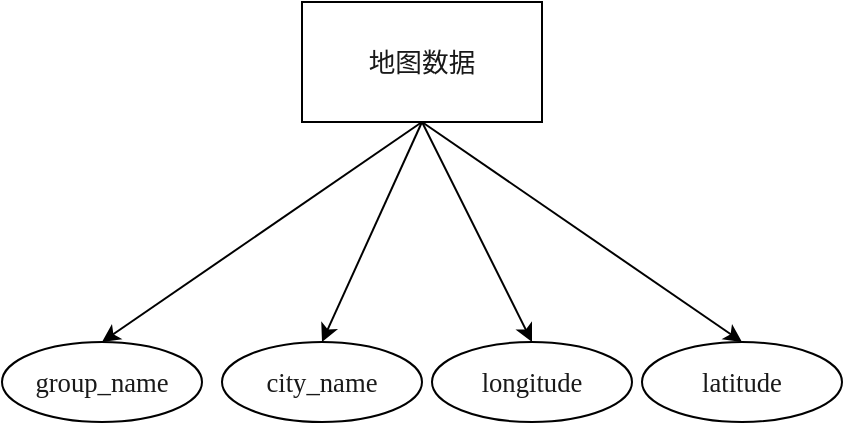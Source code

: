 <mxfile version="26.2.9">
  <diagram id="R2lEEEUBdFMjLlhIrx00" name="Page-1">
    <mxGraphModel dx="1428" dy="748" grid="1" gridSize="10" guides="1" tooltips="1" connect="1" arrows="1" fold="1" page="1" pageScale="1" pageWidth="850" pageHeight="1100" math="0" shadow="0" extFonts="Permanent Marker^https://fonts.googleapis.com/css?family=Permanent+Marker">
      <root>
        <mxCell id="0" />
        <mxCell id="1" parent="0" />
        <mxCell id="Su-DI4oxbDsg7kpJFaRY-3" style="rounded=0;orthogonalLoop=1;jettySize=auto;html=1;exitX=0.5;exitY=1;exitDx=0;exitDy=0;entryX=0.5;entryY=0;entryDx=0;entryDy=0;" edge="1" parent="1" source="Su-DI4oxbDsg7kpJFaRY-1" target="Su-DI4oxbDsg7kpJFaRY-25">
          <mxGeometry relative="1" as="geometry">
            <mxPoint x="440" y="560" as="targetPoint" />
          </mxGeometry>
        </mxCell>
        <mxCell id="Su-DI4oxbDsg7kpJFaRY-4" style="rounded=0;orthogonalLoop=1;jettySize=auto;html=1;exitX=0.5;exitY=1;exitDx=0;exitDy=0;entryX=0.5;entryY=0;entryDx=0;entryDy=0;" edge="1" parent="1" source="Su-DI4oxbDsg7kpJFaRY-1" target="Su-DI4oxbDsg7kpJFaRY-23">
          <mxGeometry relative="1" as="geometry">
            <mxPoint x="255" y="560" as="targetPoint" />
          </mxGeometry>
        </mxCell>
        <mxCell id="Su-DI4oxbDsg7kpJFaRY-5" style="rounded=0;orthogonalLoop=1;jettySize=auto;html=1;exitX=0.5;exitY=1;exitDx=0;exitDy=0;entryX=0.5;entryY=0;entryDx=0;entryDy=0;" edge="1" parent="1" source="Su-DI4oxbDsg7kpJFaRY-1" target="Su-DI4oxbDsg7kpJFaRY-24">
          <mxGeometry relative="1" as="geometry">
            <mxPoint x="400" y="560" as="targetPoint" />
          </mxGeometry>
        </mxCell>
        <mxCell id="Su-DI4oxbDsg7kpJFaRY-6" style="rounded=0;orthogonalLoop=1;jettySize=auto;html=1;exitX=0.5;exitY=1;exitDx=0;exitDy=0;entryX=0.5;entryY=0;entryDx=0;entryDy=0;" edge="1" parent="1" source="Su-DI4oxbDsg7kpJFaRY-1" target="Su-DI4oxbDsg7kpJFaRY-22">
          <mxGeometry relative="1" as="geometry">
            <mxPoint x="120" y="560" as="targetPoint" />
          </mxGeometry>
        </mxCell>
        <mxCell id="Su-DI4oxbDsg7kpJFaRY-1" value="&lt;span style=&quot;color: rgb(25, 25, 25); font-family: &amp;quot;Microsoft YaHei&amp;quot;; font-size: 13.333px; white-space-collapse: preserve; background-color: rgb(255, 255, 255);&quot;&gt;地图数据&lt;/span&gt;" style="rounded=0;whiteSpace=wrap;html=1;" vertex="1" parent="1">
          <mxGeometry x="260" y="400" width="120" height="60" as="geometry" />
        </mxCell>
        <mxCell id="Su-DI4oxbDsg7kpJFaRY-22" value="&lt;div&gt;&lt;span style=&quot;color: rgb(25, 25, 25); font-family: &amp;quot;Microsoft YaHei&amp;quot;; font-size: 13.333px; white-space-collapse: preserve; background-color: rgb(255, 255, 255);&quot;&gt;group_name&lt;/span&gt;&lt;br&gt;&lt;/div&gt;" style="ellipse;whiteSpace=wrap;html=1;align=center;" vertex="1" parent="1">
          <mxGeometry x="110" y="570" width="100" height="40" as="geometry" />
        </mxCell>
        <mxCell id="Su-DI4oxbDsg7kpJFaRY-23" value="&lt;span style=&quot;color: rgb(25, 25, 25); font-family: &amp;quot;Microsoft YaHei&amp;quot;; font-size: 13.333px; white-space-collapse: preserve; background-color: rgb(255, 255, 255);&quot;&gt;city_name&lt;/span&gt;" style="ellipse;whiteSpace=wrap;html=1;align=center;" vertex="1" parent="1">
          <mxGeometry x="220" y="570" width="100" height="40" as="geometry" />
        </mxCell>
        <mxCell id="Su-DI4oxbDsg7kpJFaRY-24" value="&lt;span style=&quot;color: rgb(25, 25, 25); font-family: &amp;quot;Microsoft YaHei&amp;quot;; font-size: 13.333px; white-space-collapse: preserve; background-color: rgb(255, 255, 255);&quot;&gt;longitude&lt;/span&gt;" style="ellipse;whiteSpace=wrap;html=1;align=center;" vertex="1" parent="1">
          <mxGeometry x="325" y="570" width="100" height="40" as="geometry" />
        </mxCell>
        <mxCell id="Su-DI4oxbDsg7kpJFaRY-25" value="&lt;span style=&quot;color: rgb(25, 25, 25); font-family: &amp;quot;Microsoft YaHei&amp;quot;; font-size: 13.333px; white-space-collapse: preserve; background-color: rgb(255, 255, 255);&quot;&gt;latitude&lt;/span&gt;" style="ellipse;whiteSpace=wrap;html=1;align=center;" vertex="1" parent="1">
          <mxGeometry x="430" y="570" width="100" height="40" as="geometry" />
        </mxCell>
      </root>
    </mxGraphModel>
  </diagram>
</mxfile>
